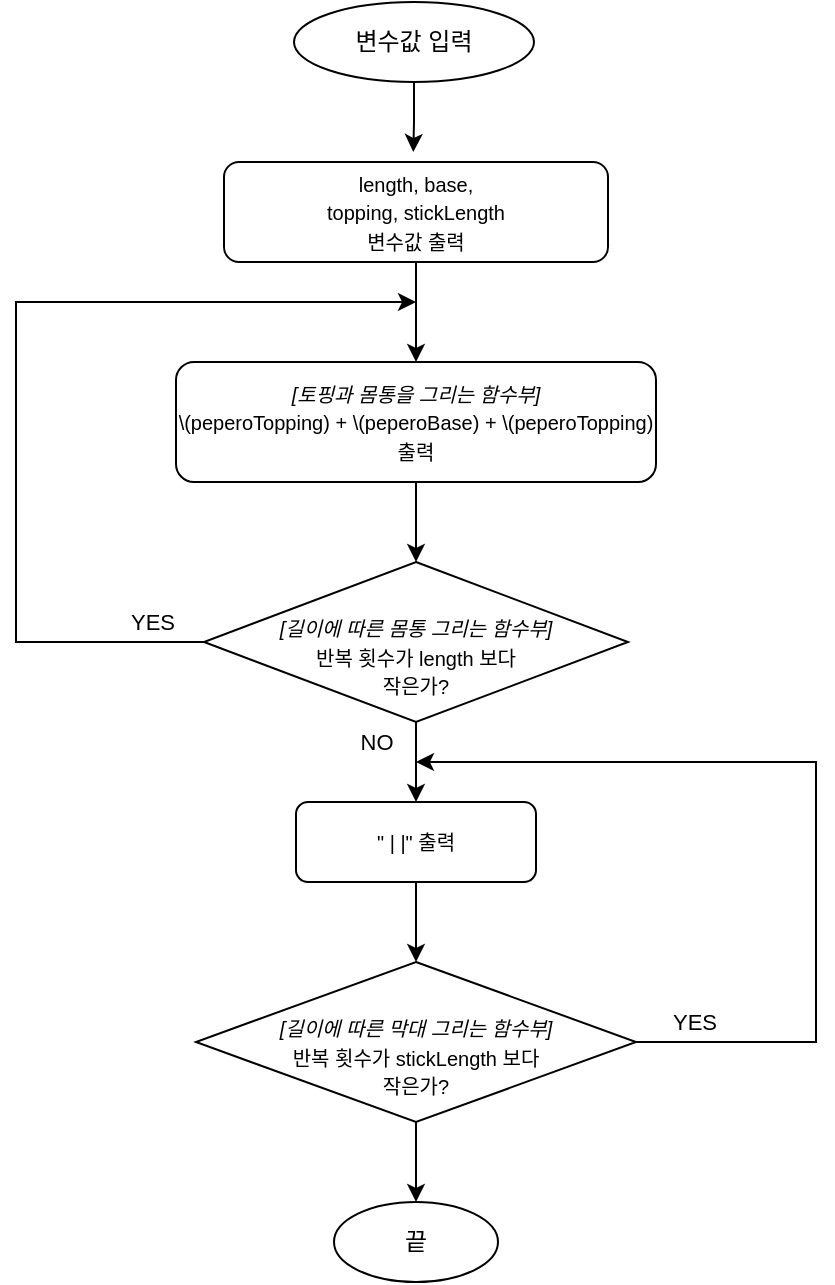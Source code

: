 <mxfile version="23.0.2" type="device">
  <diagram name="페이지-1" id="Oh1-J-Xx85_WoEW1iGd6">
    <mxGraphModel dx="630" dy="800" grid="1" gridSize="10" guides="1" tooltips="1" connect="1" arrows="1" fold="1" page="1" pageScale="1" pageWidth="827" pageHeight="1169" math="0" shadow="0">
      <root>
        <mxCell id="0" />
        <mxCell id="1" parent="0" />
        <mxCell id="RIsZ0gMZwFEBm6o_Zh2N-1" value="변수값 입력" style="ellipse;whiteSpace=wrap;html=1;" parent="1" vertex="1">
          <mxGeometry x="339" y="40" width="120" height="40" as="geometry" />
        </mxCell>
        <mxCell id="RIsZ0gMZwFEBm6o_Zh2N-7" value="" style="edgeStyle=orthogonalEdgeStyle;rounded=0;orthogonalLoop=1;jettySize=auto;html=1;" parent="1" source="RIsZ0gMZwFEBm6o_Zh2N-2" target="RIsZ0gMZwFEBm6o_Zh2N-3" edge="1">
          <mxGeometry relative="1" as="geometry" />
        </mxCell>
        <mxCell id="RIsZ0gMZwFEBm6o_Zh2N-2" value="&lt;font style=&quot;font-size: 10px;&quot;&gt;length, base, &lt;br&gt;topping, stickLength &lt;br&gt;변수값 출력&lt;/font&gt;" style="rounded=1;whiteSpace=wrap;html=1;" parent="1" vertex="1">
          <mxGeometry x="304" y="120" width="192" height="50" as="geometry" />
        </mxCell>
        <mxCell id="RIsZ0gMZwFEBm6o_Zh2N-9" value="" style="edgeStyle=orthogonalEdgeStyle;rounded=0;orthogonalLoop=1;jettySize=auto;html=1;" parent="1" source="RIsZ0gMZwFEBm6o_Zh2N-3" target="RIsZ0gMZwFEBm6o_Zh2N-4" edge="1">
          <mxGeometry relative="1" as="geometry" />
        </mxCell>
        <mxCell id="RIsZ0gMZwFEBm6o_Zh2N-3" value="&lt;font style=&quot;font-size: 10px;&quot;&gt;&lt;i&gt;[토핑과 몸통을 그리는 함수부]&lt;br&gt;&lt;/i&gt;&lt;/font&gt;&lt;font style=&quot;font-size: 10px;&quot;&gt;\(peperoTopping) + \(peperoBase) + \(peperoTopping)&lt;br&gt;출력&lt;/font&gt;" style="rounded=1;whiteSpace=wrap;html=1;" parent="1" vertex="1">
          <mxGeometry x="280" y="220" width="240" height="60" as="geometry" />
        </mxCell>
        <mxCell id="RIsZ0gMZwFEBm6o_Zh2N-5" style="edgeStyle=orthogonalEdgeStyle;rounded=0;orthogonalLoop=1;jettySize=auto;html=1;" parent="1" source="RIsZ0gMZwFEBm6o_Zh2N-4" edge="1">
          <mxGeometry relative="1" as="geometry">
            <mxPoint x="400" y="190" as="targetPoint" />
            <Array as="points">
              <mxPoint x="200" y="360" />
              <mxPoint x="200" y="190" />
            </Array>
          </mxGeometry>
        </mxCell>
        <mxCell id="RIsZ0gMZwFEBm6o_Zh2N-8" value="YES" style="edgeLabel;html=1;align=center;verticalAlign=middle;resizable=0;points=[];" parent="RIsZ0gMZwFEBm6o_Zh2N-5" vertex="1" connectable="0">
          <mxGeometry x="-0.916" y="1" relative="1" as="geometry">
            <mxPoint x="-7" y="-11" as="offset" />
          </mxGeometry>
        </mxCell>
        <mxCell id="RIsZ0gMZwFEBm6o_Zh2N-12" value="" style="edgeStyle=orthogonalEdgeStyle;rounded=0;orthogonalLoop=1;jettySize=auto;html=1;" parent="1" source="RIsZ0gMZwFEBm6o_Zh2N-4" target="RIsZ0gMZwFEBm6o_Zh2N-11" edge="1">
          <mxGeometry relative="1" as="geometry" />
        </mxCell>
        <mxCell id="RIsZ0gMZwFEBm6o_Zh2N-13" value="NO" style="edgeLabel;html=1;align=center;verticalAlign=middle;resizable=0;points=[];" parent="RIsZ0gMZwFEBm6o_Zh2N-12" vertex="1" connectable="0">
          <mxGeometry x="-0.306" y="-1" relative="1" as="geometry">
            <mxPoint x="-19" y="-4" as="offset" />
          </mxGeometry>
        </mxCell>
        <mxCell id="RIsZ0gMZwFEBm6o_Zh2N-4" value="&lt;i&gt;&lt;font style=&quot;font-size: 10px;&quot;&gt;&lt;br&gt;[길이에 따른 몸통 그리는 함수부]&lt;/font&gt;&lt;br&gt;&lt;/i&gt;&lt;font style=&quot;font-size: 10px;&quot;&gt;반복 횟수가 length 보다 &lt;br&gt;작은가?&lt;/font&gt;" style="rhombus;whiteSpace=wrap;html=1;" parent="1" vertex="1">
          <mxGeometry x="294" y="320" width="212" height="80" as="geometry" />
        </mxCell>
        <mxCell id="RIsZ0gMZwFEBm6o_Zh2N-6" style="edgeStyle=orthogonalEdgeStyle;rounded=0;orthogonalLoop=1;jettySize=auto;html=1;entryX=0.493;entryY=-0.1;entryDx=0;entryDy=0;entryPerimeter=0;" parent="1" source="RIsZ0gMZwFEBm6o_Zh2N-1" target="RIsZ0gMZwFEBm6o_Zh2N-2" edge="1">
          <mxGeometry relative="1" as="geometry" />
        </mxCell>
        <mxCell id="RIsZ0gMZwFEBm6o_Zh2N-16" style="edgeStyle=orthogonalEdgeStyle;rounded=0;orthogonalLoop=1;jettySize=auto;html=1;" parent="1" source="RIsZ0gMZwFEBm6o_Zh2N-10" edge="1">
          <mxGeometry relative="1" as="geometry">
            <mxPoint x="400" y="420" as="targetPoint" />
            <Array as="points">
              <mxPoint x="600" y="560" />
              <mxPoint x="600" y="420" />
            </Array>
          </mxGeometry>
        </mxCell>
        <mxCell id="RIsZ0gMZwFEBm6o_Zh2N-17" value="YES" style="edgeLabel;html=1;align=center;verticalAlign=middle;resizable=0;points=[];" parent="RIsZ0gMZwFEBm6o_Zh2N-16" vertex="1" connectable="0">
          <mxGeometry x="-0.865" y="-3" relative="1" as="geometry">
            <mxPoint y="-13" as="offset" />
          </mxGeometry>
        </mxCell>
        <mxCell id="RIsZ0gMZwFEBm6o_Zh2N-19" value="" style="edgeStyle=orthogonalEdgeStyle;rounded=0;orthogonalLoop=1;jettySize=auto;html=1;" parent="1" source="RIsZ0gMZwFEBm6o_Zh2N-10" target="RIsZ0gMZwFEBm6o_Zh2N-18" edge="1">
          <mxGeometry relative="1" as="geometry" />
        </mxCell>
        <mxCell id="RIsZ0gMZwFEBm6o_Zh2N-10" value="&lt;br&gt;&lt;font style=&quot;font-size: 10px;&quot;&gt;&lt;i&gt;[길이에 따른 막대 그리는 함수부]&lt;br&gt;&lt;/i&gt;&lt;/font&gt;&lt;font style=&quot;font-size: 10px;&quot;&gt;반복 횟수가 stickLength 보다 &lt;br&gt;작은가?&lt;/font&gt;" style="rhombus;whiteSpace=wrap;html=1;" parent="1" vertex="1">
          <mxGeometry x="290" y="520" width="220" height="80" as="geometry" />
        </mxCell>
        <mxCell id="RIsZ0gMZwFEBm6o_Zh2N-14" value="" style="edgeStyle=orthogonalEdgeStyle;rounded=0;orthogonalLoop=1;jettySize=auto;html=1;" parent="1" source="RIsZ0gMZwFEBm6o_Zh2N-11" target="RIsZ0gMZwFEBm6o_Zh2N-10" edge="1">
          <mxGeometry relative="1" as="geometry" />
        </mxCell>
        <mxCell id="RIsZ0gMZwFEBm6o_Zh2N-11" value="&lt;font style=&quot;font-size: 10px;&quot;&gt;&quot; | |&quot; 출력&lt;/font&gt;" style="rounded=1;whiteSpace=wrap;html=1;" parent="1" vertex="1">
          <mxGeometry x="340" y="440" width="120" height="40" as="geometry" />
        </mxCell>
        <mxCell id="RIsZ0gMZwFEBm6o_Zh2N-18" value="끝" style="ellipse;whiteSpace=wrap;html=1;" parent="1" vertex="1">
          <mxGeometry x="359" y="640" width="82" height="40" as="geometry" />
        </mxCell>
      </root>
    </mxGraphModel>
  </diagram>
</mxfile>
